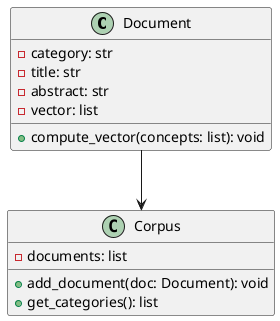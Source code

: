 @startuml name
class Document {
    - category: str
    - title: str
    - abstract: str
    - vector: list
    + compute_vector(concepts: list): void
}

class Corpus {
    - documents: list
    + add_document(doc: Document): void
    + get_categories(): list
}

Document --> Corpus
@enduml
